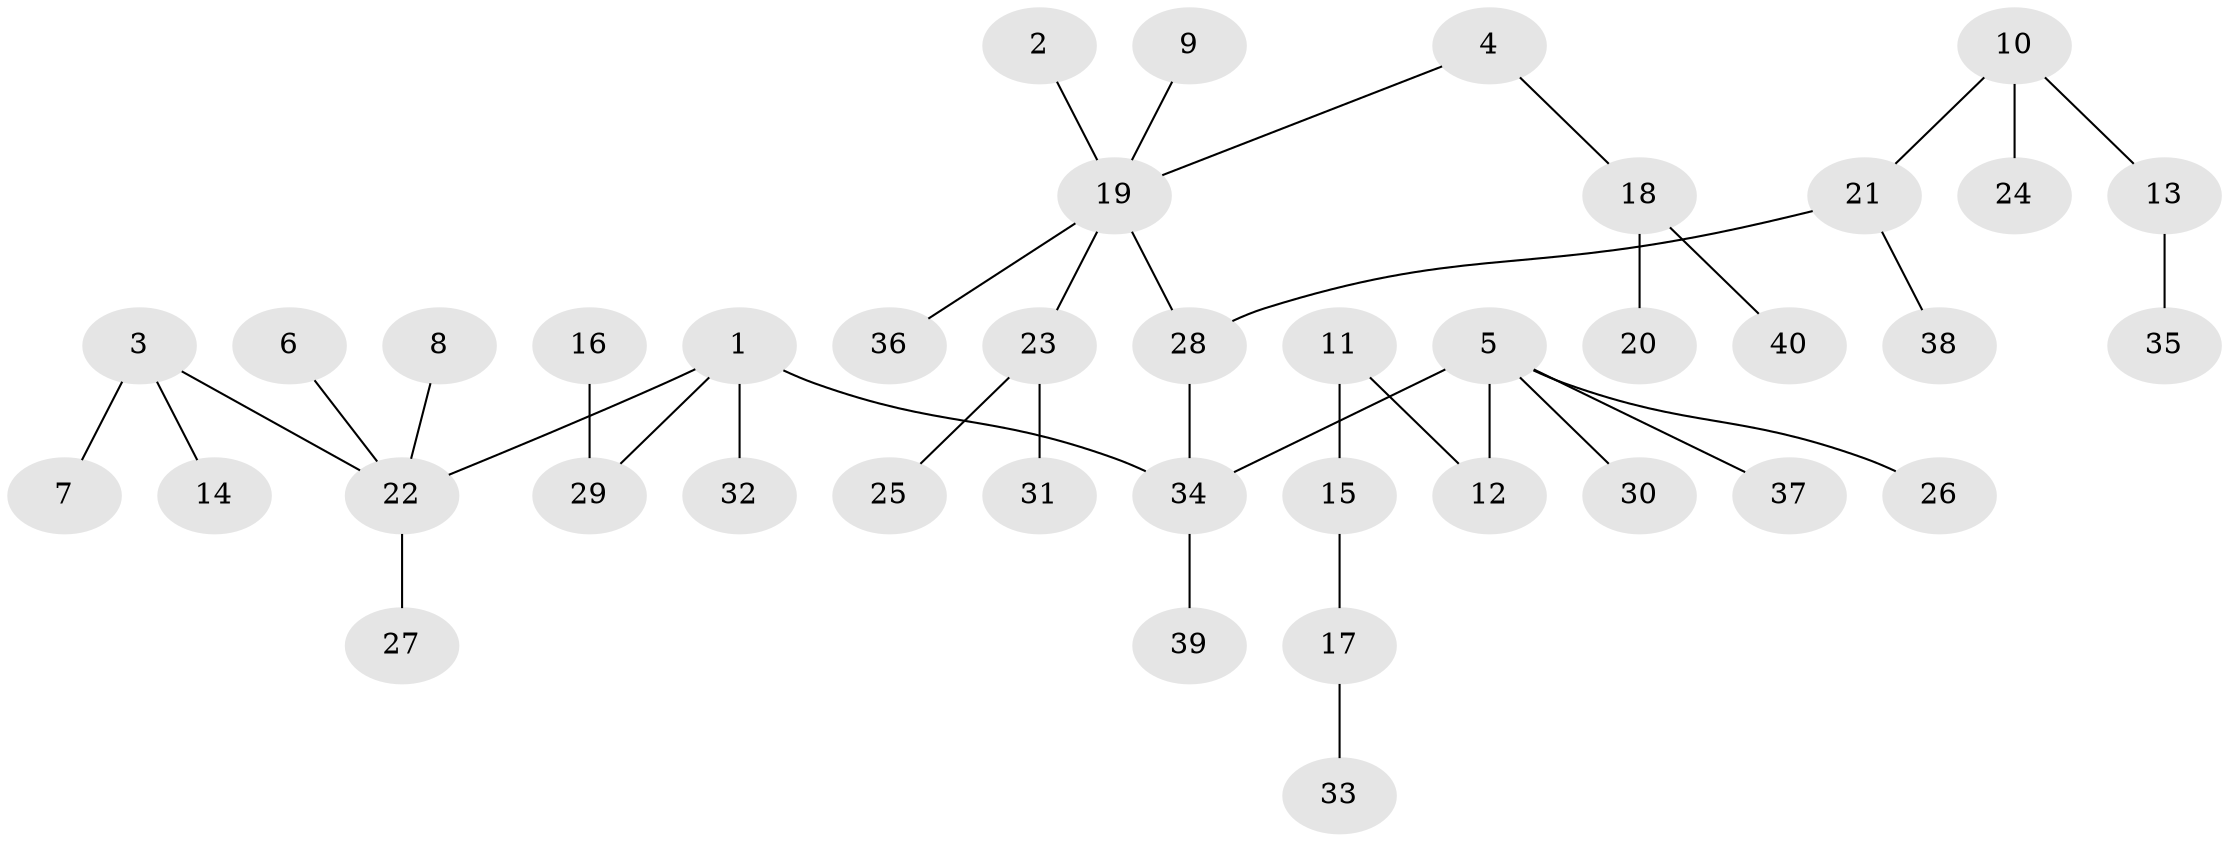 // original degree distribution, {2: 0.26582278481012656, 4: 0.05063291139240506, 7: 0.02531645569620253, 5: 0.0379746835443038, 3: 0.12658227848101267, 1: 0.4936708860759494}
// Generated by graph-tools (version 1.1) at 2025/26/03/09/25 03:26:32]
// undirected, 40 vertices, 39 edges
graph export_dot {
graph [start="1"]
  node [color=gray90,style=filled];
  1;
  2;
  3;
  4;
  5;
  6;
  7;
  8;
  9;
  10;
  11;
  12;
  13;
  14;
  15;
  16;
  17;
  18;
  19;
  20;
  21;
  22;
  23;
  24;
  25;
  26;
  27;
  28;
  29;
  30;
  31;
  32;
  33;
  34;
  35;
  36;
  37;
  38;
  39;
  40;
  1 -- 22 [weight=1.0];
  1 -- 29 [weight=1.0];
  1 -- 32 [weight=1.0];
  1 -- 34 [weight=1.0];
  2 -- 19 [weight=1.0];
  3 -- 7 [weight=1.0];
  3 -- 14 [weight=1.0];
  3 -- 22 [weight=1.0];
  4 -- 18 [weight=1.0];
  4 -- 19 [weight=1.0];
  5 -- 12 [weight=1.0];
  5 -- 26 [weight=1.0];
  5 -- 30 [weight=1.0];
  5 -- 34 [weight=1.0];
  5 -- 37 [weight=1.0];
  6 -- 22 [weight=1.0];
  8 -- 22 [weight=1.0];
  9 -- 19 [weight=1.0];
  10 -- 13 [weight=1.0];
  10 -- 21 [weight=1.0];
  10 -- 24 [weight=1.0];
  11 -- 12 [weight=1.0];
  11 -- 15 [weight=1.0];
  13 -- 35 [weight=1.0];
  15 -- 17 [weight=1.0];
  16 -- 29 [weight=1.0];
  17 -- 33 [weight=1.0];
  18 -- 20 [weight=1.0];
  18 -- 40 [weight=1.0];
  19 -- 23 [weight=1.0];
  19 -- 28 [weight=1.0];
  19 -- 36 [weight=1.0];
  21 -- 28 [weight=1.0];
  21 -- 38 [weight=1.0];
  22 -- 27 [weight=1.0];
  23 -- 25 [weight=1.0];
  23 -- 31 [weight=1.0];
  28 -- 34 [weight=1.0];
  34 -- 39 [weight=1.0];
}
